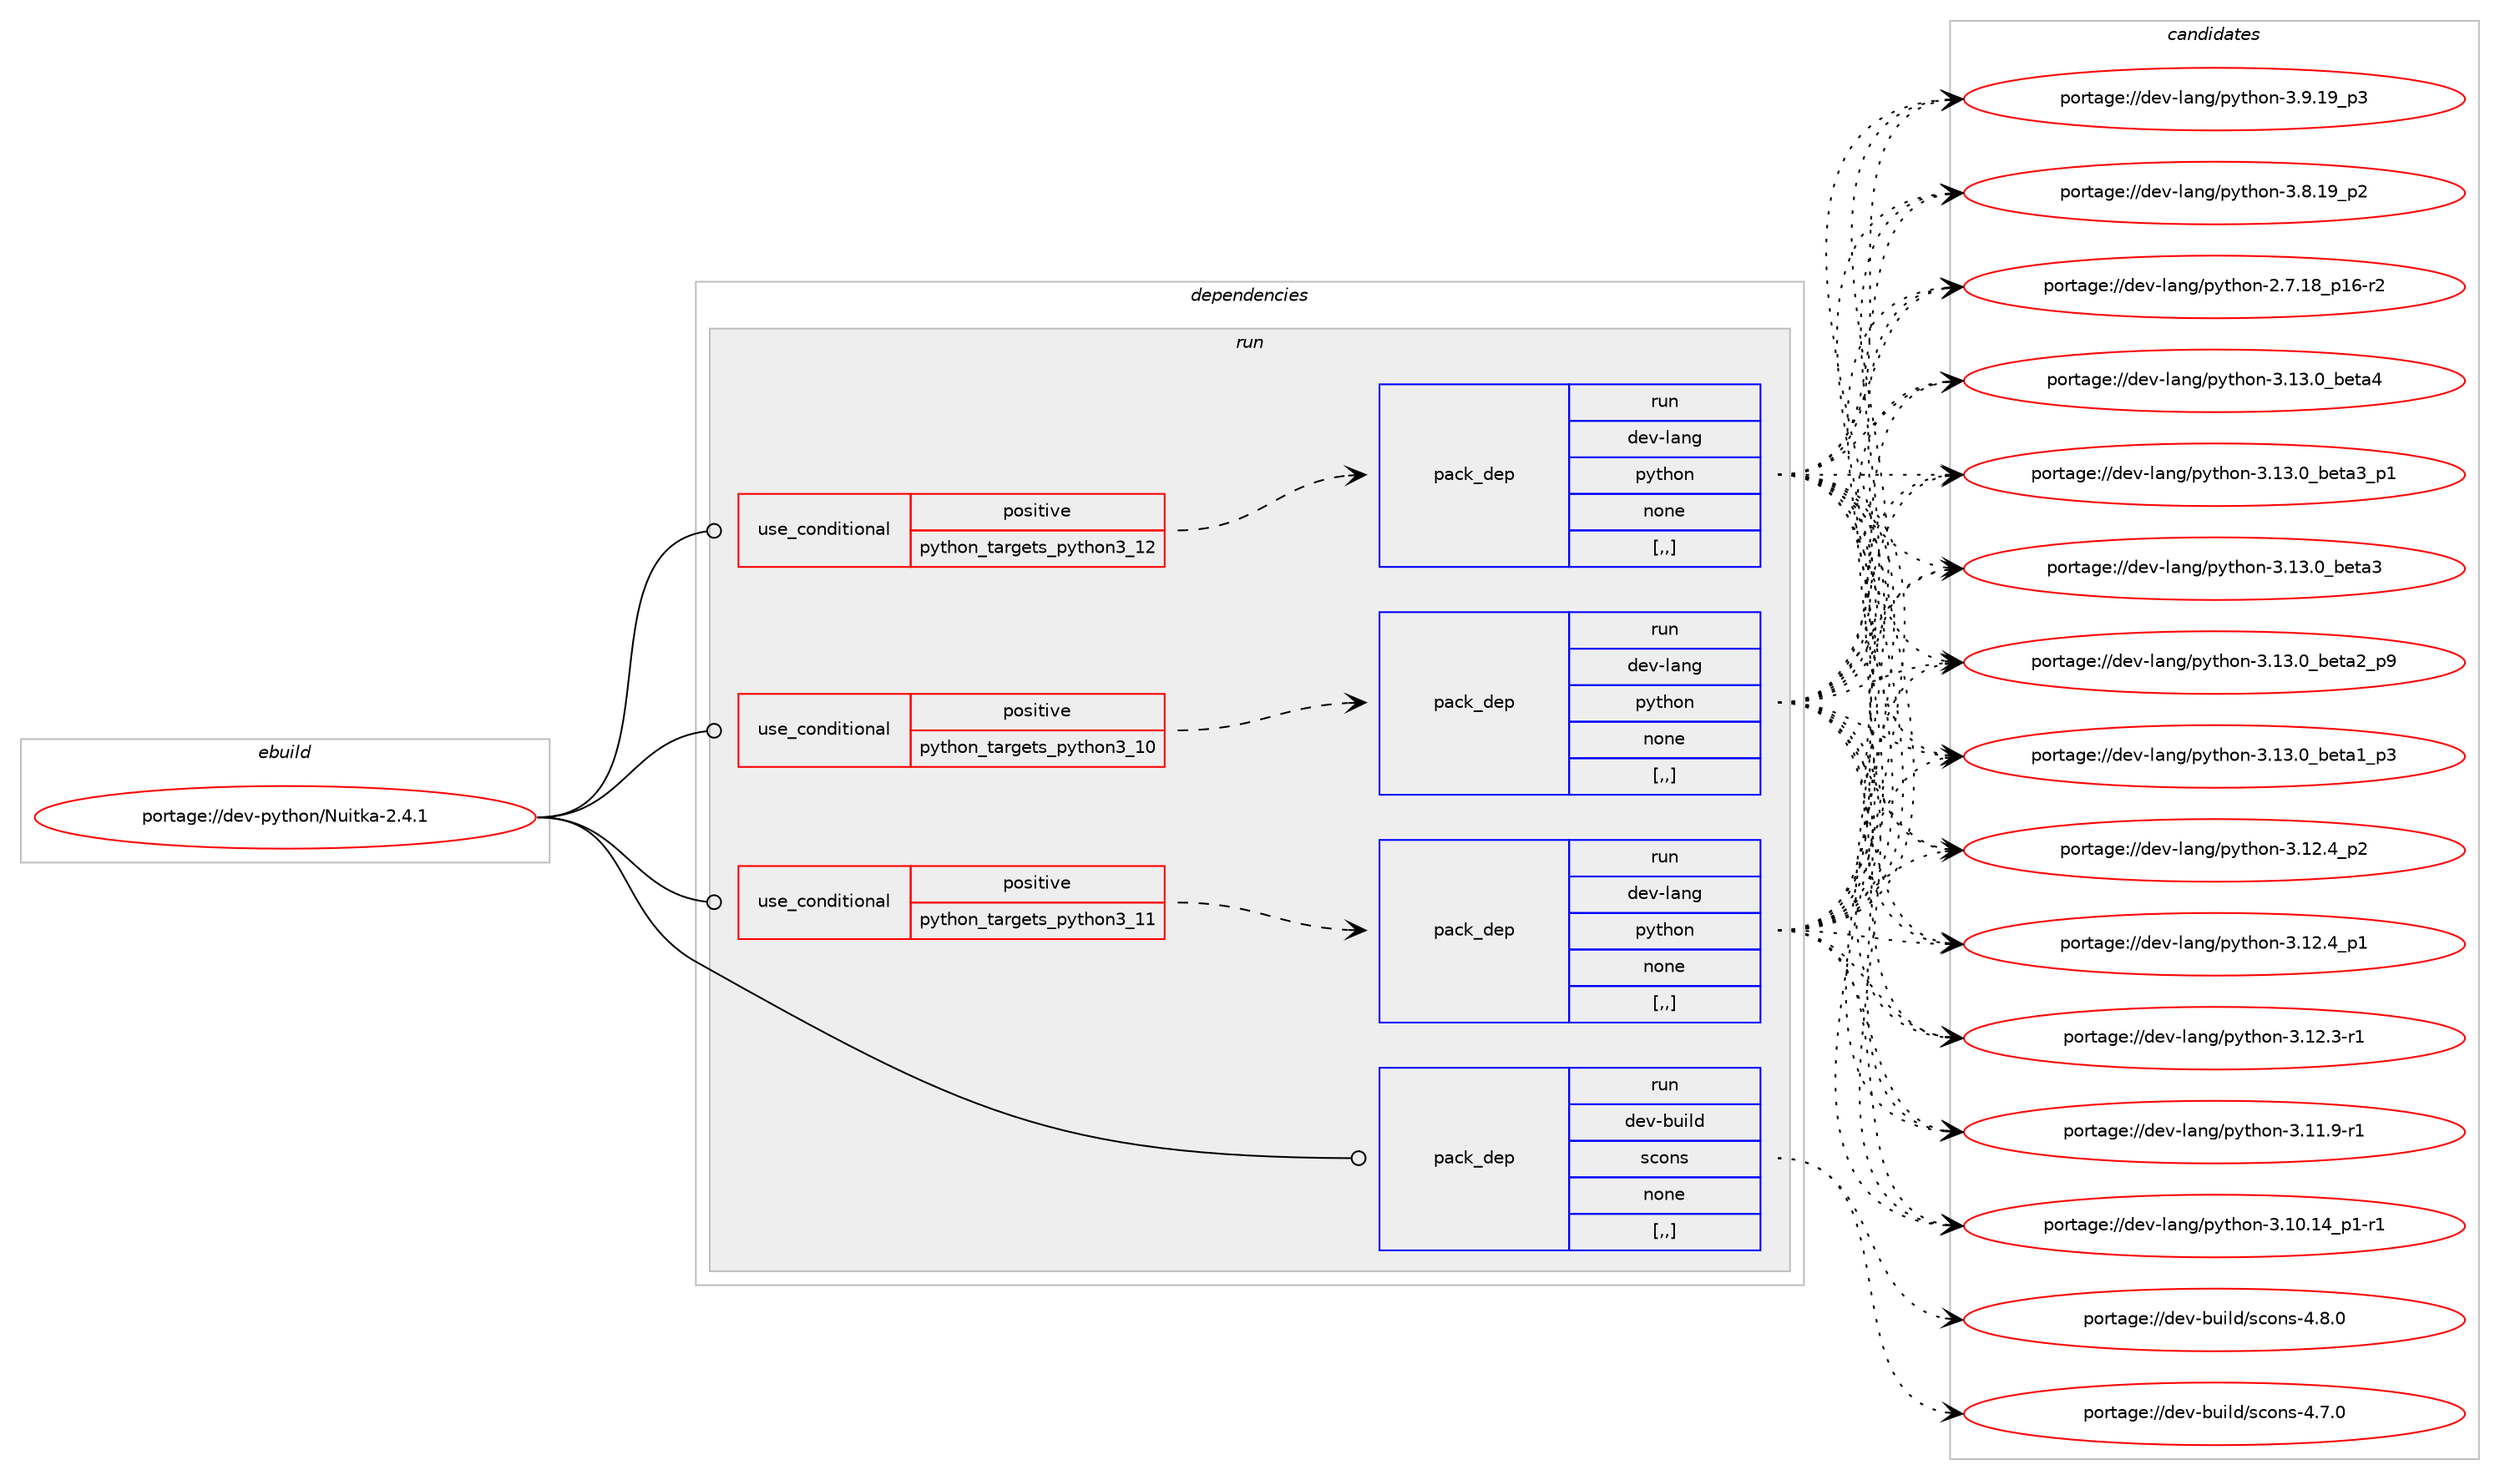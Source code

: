 digraph prolog {

# *************
# Graph options
# *************

newrank=true;
concentrate=true;
compound=true;
graph [rankdir=LR,fontname=Helvetica,fontsize=10,ranksep=1.5];#, ranksep=2.5, nodesep=0.2];
edge  [arrowhead=vee];
node  [fontname=Helvetica,fontsize=10];

# **********
# The ebuild
# **********

subgraph cluster_leftcol {
color=gray;
label=<<i>ebuild</i>>;
id [label="portage://dev-python/Nuitka-2.4.1", color=red, width=4, href="../dev-python/Nuitka-2.4.1.svg"];
}

# ****************
# The dependencies
# ****************

subgraph cluster_midcol {
color=gray;
label=<<i>dependencies</i>>;
subgraph cluster_compile {
fillcolor="#eeeeee";
style=filled;
label=<<i>compile</i>>;
}
subgraph cluster_compileandrun {
fillcolor="#eeeeee";
style=filled;
label=<<i>compile and run</i>>;
}
subgraph cluster_run {
fillcolor="#eeeeee";
style=filled;
label=<<i>run</i>>;
subgraph cond30507 {
dependency141074 [label=<<TABLE BORDER="0" CELLBORDER="1" CELLSPACING="0" CELLPADDING="4"><TR><TD ROWSPAN="3" CELLPADDING="10">use_conditional</TD></TR><TR><TD>positive</TD></TR><TR><TD>python_targets_python3_10</TD></TR></TABLE>>, shape=none, color=red];
subgraph pack109324 {
dependency141075 [label=<<TABLE BORDER="0" CELLBORDER="1" CELLSPACING="0" CELLPADDING="4" WIDTH="220"><TR><TD ROWSPAN="6" CELLPADDING="30">pack_dep</TD></TR><TR><TD WIDTH="110">run</TD></TR><TR><TD>dev-lang</TD></TR><TR><TD>python</TD></TR><TR><TD>none</TD></TR><TR><TD>[,,]</TD></TR></TABLE>>, shape=none, color=blue];
}
dependency141074:e -> dependency141075:w [weight=20,style="dashed",arrowhead="vee"];
}
id:e -> dependency141074:w [weight=20,style="solid",arrowhead="odot"];
subgraph cond30508 {
dependency141076 [label=<<TABLE BORDER="0" CELLBORDER="1" CELLSPACING="0" CELLPADDING="4"><TR><TD ROWSPAN="3" CELLPADDING="10">use_conditional</TD></TR><TR><TD>positive</TD></TR><TR><TD>python_targets_python3_11</TD></TR></TABLE>>, shape=none, color=red];
subgraph pack109325 {
dependency141077 [label=<<TABLE BORDER="0" CELLBORDER="1" CELLSPACING="0" CELLPADDING="4" WIDTH="220"><TR><TD ROWSPAN="6" CELLPADDING="30">pack_dep</TD></TR><TR><TD WIDTH="110">run</TD></TR><TR><TD>dev-lang</TD></TR><TR><TD>python</TD></TR><TR><TD>none</TD></TR><TR><TD>[,,]</TD></TR></TABLE>>, shape=none, color=blue];
}
dependency141076:e -> dependency141077:w [weight=20,style="dashed",arrowhead="vee"];
}
id:e -> dependency141076:w [weight=20,style="solid",arrowhead="odot"];
subgraph cond30509 {
dependency141078 [label=<<TABLE BORDER="0" CELLBORDER="1" CELLSPACING="0" CELLPADDING="4"><TR><TD ROWSPAN="3" CELLPADDING="10">use_conditional</TD></TR><TR><TD>positive</TD></TR><TR><TD>python_targets_python3_12</TD></TR></TABLE>>, shape=none, color=red];
subgraph pack109326 {
dependency141079 [label=<<TABLE BORDER="0" CELLBORDER="1" CELLSPACING="0" CELLPADDING="4" WIDTH="220"><TR><TD ROWSPAN="6" CELLPADDING="30">pack_dep</TD></TR><TR><TD WIDTH="110">run</TD></TR><TR><TD>dev-lang</TD></TR><TR><TD>python</TD></TR><TR><TD>none</TD></TR><TR><TD>[,,]</TD></TR></TABLE>>, shape=none, color=blue];
}
dependency141078:e -> dependency141079:w [weight=20,style="dashed",arrowhead="vee"];
}
id:e -> dependency141078:w [weight=20,style="solid",arrowhead="odot"];
subgraph pack109327 {
dependency141080 [label=<<TABLE BORDER="0" CELLBORDER="1" CELLSPACING="0" CELLPADDING="4" WIDTH="220"><TR><TD ROWSPAN="6" CELLPADDING="30">pack_dep</TD></TR><TR><TD WIDTH="110">run</TD></TR><TR><TD>dev-build</TD></TR><TR><TD>scons</TD></TR><TR><TD>none</TD></TR><TR><TD>[,,]</TD></TR></TABLE>>, shape=none, color=blue];
}
id:e -> dependency141080:w [weight=20,style="solid",arrowhead="odot"];
}
}

# **************
# The candidates
# **************

subgraph cluster_choices {
rank=same;
color=gray;
label=<<i>candidates</i>>;

subgraph choice109324 {
color=black;
nodesep=1;
choice1001011184510897110103471121211161041111104551464951464895981011169752 [label="portage://dev-lang/python-3.13.0_beta4", color=red, width=4,href="../dev-lang/python-3.13.0_beta4.svg"];
choice10010111845108971101034711212111610411111045514649514648959810111697519511249 [label="portage://dev-lang/python-3.13.0_beta3_p1", color=red, width=4,href="../dev-lang/python-3.13.0_beta3_p1.svg"];
choice1001011184510897110103471121211161041111104551464951464895981011169751 [label="portage://dev-lang/python-3.13.0_beta3", color=red, width=4,href="../dev-lang/python-3.13.0_beta3.svg"];
choice10010111845108971101034711212111610411111045514649514648959810111697509511257 [label="portage://dev-lang/python-3.13.0_beta2_p9", color=red, width=4,href="../dev-lang/python-3.13.0_beta2_p9.svg"];
choice10010111845108971101034711212111610411111045514649514648959810111697499511251 [label="portage://dev-lang/python-3.13.0_beta1_p3", color=red, width=4,href="../dev-lang/python-3.13.0_beta1_p3.svg"];
choice100101118451089711010347112121116104111110455146495046529511250 [label="portage://dev-lang/python-3.12.4_p2", color=red, width=4,href="../dev-lang/python-3.12.4_p2.svg"];
choice100101118451089711010347112121116104111110455146495046529511249 [label="portage://dev-lang/python-3.12.4_p1", color=red, width=4,href="../dev-lang/python-3.12.4_p1.svg"];
choice100101118451089711010347112121116104111110455146495046514511449 [label="portage://dev-lang/python-3.12.3-r1", color=red, width=4,href="../dev-lang/python-3.12.3-r1.svg"];
choice100101118451089711010347112121116104111110455146494946574511449 [label="portage://dev-lang/python-3.11.9-r1", color=red, width=4,href="../dev-lang/python-3.11.9-r1.svg"];
choice100101118451089711010347112121116104111110455146494846495295112494511449 [label="portage://dev-lang/python-3.10.14_p1-r1", color=red, width=4,href="../dev-lang/python-3.10.14_p1-r1.svg"];
choice100101118451089711010347112121116104111110455146574649579511251 [label="portage://dev-lang/python-3.9.19_p3", color=red, width=4,href="../dev-lang/python-3.9.19_p3.svg"];
choice100101118451089711010347112121116104111110455146564649579511250 [label="portage://dev-lang/python-3.8.19_p2", color=red, width=4,href="../dev-lang/python-3.8.19_p2.svg"];
choice100101118451089711010347112121116104111110455046554649569511249544511450 [label="portage://dev-lang/python-2.7.18_p16-r2", color=red, width=4,href="../dev-lang/python-2.7.18_p16-r2.svg"];
dependency141075:e -> choice1001011184510897110103471121211161041111104551464951464895981011169752:w [style=dotted,weight="100"];
dependency141075:e -> choice10010111845108971101034711212111610411111045514649514648959810111697519511249:w [style=dotted,weight="100"];
dependency141075:e -> choice1001011184510897110103471121211161041111104551464951464895981011169751:w [style=dotted,weight="100"];
dependency141075:e -> choice10010111845108971101034711212111610411111045514649514648959810111697509511257:w [style=dotted,weight="100"];
dependency141075:e -> choice10010111845108971101034711212111610411111045514649514648959810111697499511251:w [style=dotted,weight="100"];
dependency141075:e -> choice100101118451089711010347112121116104111110455146495046529511250:w [style=dotted,weight="100"];
dependency141075:e -> choice100101118451089711010347112121116104111110455146495046529511249:w [style=dotted,weight="100"];
dependency141075:e -> choice100101118451089711010347112121116104111110455146495046514511449:w [style=dotted,weight="100"];
dependency141075:e -> choice100101118451089711010347112121116104111110455146494946574511449:w [style=dotted,weight="100"];
dependency141075:e -> choice100101118451089711010347112121116104111110455146494846495295112494511449:w [style=dotted,weight="100"];
dependency141075:e -> choice100101118451089711010347112121116104111110455146574649579511251:w [style=dotted,weight="100"];
dependency141075:e -> choice100101118451089711010347112121116104111110455146564649579511250:w [style=dotted,weight="100"];
dependency141075:e -> choice100101118451089711010347112121116104111110455046554649569511249544511450:w [style=dotted,weight="100"];
}
subgraph choice109325 {
color=black;
nodesep=1;
choice1001011184510897110103471121211161041111104551464951464895981011169752 [label="portage://dev-lang/python-3.13.0_beta4", color=red, width=4,href="../dev-lang/python-3.13.0_beta4.svg"];
choice10010111845108971101034711212111610411111045514649514648959810111697519511249 [label="portage://dev-lang/python-3.13.0_beta3_p1", color=red, width=4,href="../dev-lang/python-3.13.0_beta3_p1.svg"];
choice1001011184510897110103471121211161041111104551464951464895981011169751 [label="portage://dev-lang/python-3.13.0_beta3", color=red, width=4,href="../dev-lang/python-3.13.0_beta3.svg"];
choice10010111845108971101034711212111610411111045514649514648959810111697509511257 [label="portage://dev-lang/python-3.13.0_beta2_p9", color=red, width=4,href="../dev-lang/python-3.13.0_beta2_p9.svg"];
choice10010111845108971101034711212111610411111045514649514648959810111697499511251 [label="portage://dev-lang/python-3.13.0_beta1_p3", color=red, width=4,href="../dev-lang/python-3.13.0_beta1_p3.svg"];
choice100101118451089711010347112121116104111110455146495046529511250 [label="portage://dev-lang/python-3.12.4_p2", color=red, width=4,href="../dev-lang/python-3.12.4_p2.svg"];
choice100101118451089711010347112121116104111110455146495046529511249 [label="portage://dev-lang/python-3.12.4_p1", color=red, width=4,href="../dev-lang/python-3.12.4_p1.svg"];
choice100101118451089711010347112121116104111110455146495046514511449 [label="portage://dev-lang/python-3.12.3-r1", color=red, width=4,href="../dev-lang/python-3.12.3-r1.svg"];
choice100101118451089711010347112121116104111110455146494946574511449 [label="portage://dev-lang/python-3.11.9-r1", color=red, width=4,href="../dev-lang/python-3.11.9-r1.svg"];
choice100101118451089711010347112121116104111110455146494846495295112494511449 [label="portage://dev-lang/python-3.10.14_p1-r1", color=red, width=4,href="../dev-lang/python-3.10.14_p1-r1.svg"];
choice100101118451089711010347112121116104111110455146574649579511251 [label="portage://dev-lang/python-3.9.19_p3", color=red, width=4,href="../dev-lang/python-3.9.19_p3.svg"];
choice100101118451089711010347112121116104111110455146564649579511250 [label="portage://dev-lang/python-3.8.19_p2", color=red, width=4,href="../dev-lang/python-3.8.19_p2.svg"];
choice100101118451089711010347112121116104111110455046554649569511249544511450 [label="portage://dev-lang/python-2.7.18_p16-r2", color=red, width=4,href="../dev-lang/python-2.7.18_p16-r2.svg"];
dependency141077:e -> choice1001011184510897110103471121211161041111104551464951464895981011169752:w [style=dotted,weight="100"];
dependency141077:e -> choice10010111845108971101034711212111610411111045514649514648959810111697519511249:w [style=dotted,weight="100"];
dependency141077:e -> choice1001011184510897110103471121211161041111104551464951464895981011169751:w [style=dotted,weight="100"];
dependency141077:e -> choice10010111845108971101034711212111610411111045514649514648959810111697509511257:w [style=dotted,weight="100"];
dependency141077:e -> choice10010111845108971101034711212111610411111045514649514648959810111697499511251:w [style=dotted,weight="100"];
dependency141077:e -> choice100101118451089711010347112121116104111110455146495046529511250:w [style=dotted,weight="100"];
dependency141077:e -> choice100101118451089711010347112121116104111110455146495046529511249:w [style=dotted,weight="100"];
dependency141077:e -> choice100101118451089711010347112121116104111110455146495046514511449:w [style=dotted,weight="100"];
dependency141077:e -> choice100101118451089711010347112121116104111110455146494946574511449:w [style=dotted,weight="100"];
dependency141077:e -> choice100101118451089711010347112121116104111110455146494846495295112494511449:w [style=dotted,weight="100"];
dependency141077:e -> choice100101118451089711010347112121116104111110455146574649579511251:w [style=dotted,weight="100"];
dependency141077:e -> choice100101118451089711010347112121116104111110455146564649579511250:w [style=dotted,weight="100"];
dependency141077:e -> choice100101118451089711010347112121116104111110455046554649569511249544511450:w [style=dotted,weight="100"];
}
subgraph choice109326 {
color=black;
nodesep=1;
choice1001011184510897110103471121211161041111104551464951464895981011169752 [label="portage://dev-lang/python-3.13.0_beta4", color=red, width=4,href="../dev-lang/python-3.13.0_beta4.svg"];
choice10010111845108971101034711212111610411111045514649514648959810111697519511249 [label="portage://dev-lang/python-3.13.0_beta3_p1", color=red, width=4,href="../dev-lang/python-3.13.0_beta3_p1.svg"];
choice1001011184510897110103471121211161041111104551464951464895981011169751 [label="portage://dev-lang/python-3.13.0_beta3", color=red, width=4,href="../dev-lang/python-3.13.0_beta3.svg"];
choice10010111845108971101034711212111610411111045514649514648959810111697509511257 [label="portage://dev-lang/python-3.13.0_beta2_p9", color=red, width=4,href="../dev-lang/python-3.13.0_beta2_p9.svg"];
choice10010111845108971101034711212111610411111045514649514648959810111697499511251 [label="portage://dev-lang/python-3.13.0_beta1_p3", color=red, width=4,href="../dev-lang/python-3.13.0_beta1_p3.svg"];
choice100101118451089711010347112121116104111110455146495046529511250 [label="portage://dev-lang/python-3.12.4_p2", color=red, width=4,href="../dev-lang/python-3.12.4_p2.svg"];
choice100101118451089711010347112121116104111110455146495046529511249 [label="portage://dev-lang/python-3.12.4_p1", color=red, width=4,href="../dev-lang/python-3.12.4_p1.svg"];
choice100101118451089711010347112121116104111110455146495046514511449 [label="portage://dev-lang/python-3.12.3-r1", color=red, width=4,href="../dev-lang/python-3.12.3-r1.svg"];
choice100101118451089711010347112121116104111110455146494946574511449 [label="portage://dev-lang/python-3.11.9-r1", color=red, width=4,href="../dev-lang/python-3.11.9-r1.svg"];
choice100101118451089711010347112121116104111110455146494846495295112494511449 [label="portage://dev-lang/python-3.10.14_p1-r1", color=red, width=4,href="../dev-lang/python-3.10.14_p1-r1.svg"];
choice100101118451089711010347112121116104111110455146574649579511251 [label="portage://dev-lang/python-3.9.19_p3", color=red, width=4,href="../dev-lang/python-3.9.19_p3.svg"];
choice100101118451089711010347112121116104111110455146564649579511250 [label="portage://dev-lang/python-3.8.19_p2", color=red, width=4,href="../dev-lang/python-3.8.19_p2.svg"];
choice100101118451089711010347112121116104111110455046554649569511249544511450 [label="portage://dev-lang/python-2.7.18_p16-r2", color=red, width=4,href="../dev-lang/python-2.7.18_p16-r2.svg"];
dependency141079:e -> choice1001011184510897110103471121211161041111104551464951464895981011169752:w [style=dotted,weight="100"];
dependency141079:e -> choice10010111845108971101034711212111610411111045514649514648959810111697519511249:w [style=dotted,weight="100"];
dependency141079:e -> choice1001011184510897110103471121211161041111104551464951464895981011169751:w [style=dotted,weight="100"];
dependency141079:e -> choice10010111845108971101034711212111610411111045514649514648959810111697509511257:w [style=dotted,weight="100"];
dependency141079:e -> choice10010111845108971101034711212111610411111045514649514648959810111697499511251:w [style=dotted,weight="100"];
dependency141079:e -> choice100101118451089711010347112121116104111110455146495046529511250:w [style=dotted,weight="100"];
dependency141079:e -> choice100101118451089711010347112121116104111110455146495046529511249:w [style=dotted,weight="100"];
dependency141079:e -> choice100101118451089711010347112121116104111110455146495046514511449:w [style=dotted,weight="100"];
dependency141079:e -> choice100101118451089711010347112121116104111110455146494946574511449:w [style=dotted,weight="100"];
dependency141079:e -> choice100101118451089711010347112121116104111110455146494846495295112494511449:w [style=dotted,weight="100"];
dependency141079:e -> choice100101118451089711010347112121116104111110455146574649579511251:w [style=dotted,weight="100"];
dependency141079:e -> choice100101118451089711010347112121116104111110455146564649579511250:w [style=dotted,weight="100"];
dependency141079:e -> choice100101118451089711010347112121116104111110455046554649569511249544511450:w [style=dotted,weight="100"];
}
subgraph choice109327 {
color=black;
nodesep=1;
choice10010111845981171051081004711599111110115455246564648 [label="portage://dev-build/scons-4.8.0", color=red, width=4,href="../dev-build/scons-4.8.0.svg"];
choice10010111845981171051081004711599111110115455246554648 [label="portage://dev-build/scons-4.7.0", color=red, width=4,href="../dev-build/scons-4.7.0.svg"];
dependency141080:e -> choice10010111845981171051081004711599111110115455246564648:w [style=dotted,weight="100"];
dependency141080:e -> choice10010111845981171051081004711599111110115455246554648:w [style=dotted,weight="100"];
}
}

}

